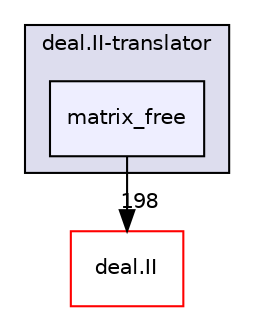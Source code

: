 digraph "include/deal.II-translator/matrix_free" {
  compound=true
  node [ fontsize="10", fontname="Helvetica"];
  edge [ labelfontsize="10", labelfontname="Helvetica"];
  subgraph clusterdir_386d89ad50a3909c2af5a93b48d2c3ff {
    graph [ bgcolor="#ddddee", pencolor="black", label="deal.II-translator" fontname="Helvetica", fontsize="10", URL="dir_386d89ad50a3909c2af5a93b48d2c3ff.html"]
  dir_eef4d9156d3c44261ab5a08a28feeb42 [shape=box, label="matrix_free", style="filled", fillcolor="#eeeeff", pencolor="black", URL="dir_eef4d9156d3c44261ab5a08a28feeb42.html"];
  }
  dir_ee90d91a514b839c31faec7a1d916f67 [shape=box label="deal.II" fillcolor="white" style="filled" color="red" URL="dir_ee90d91a514b839c31faec7a1d916f67.html"];
  dir_eef4d9156d3c44261ab5a08a28feeb42->dir_ee90d91a514b839c31faec7a1d916f67 [headlabel="198", labeldistance=1.5 headhref="dir_000105_000009.html"];
}
